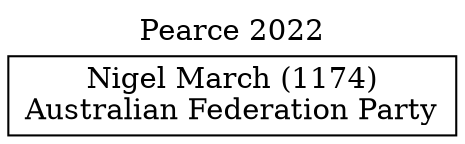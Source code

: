 // House preference flow
digraph "Nigel March (1174)_Pearce_2022" {
	graph [label="Pearce 2022" labelloc=t mclimit=10]
	node [shape=box]
	"Nigel March (1174)" [label="Nigel March (1174)
Australian Federation Party"]
}
